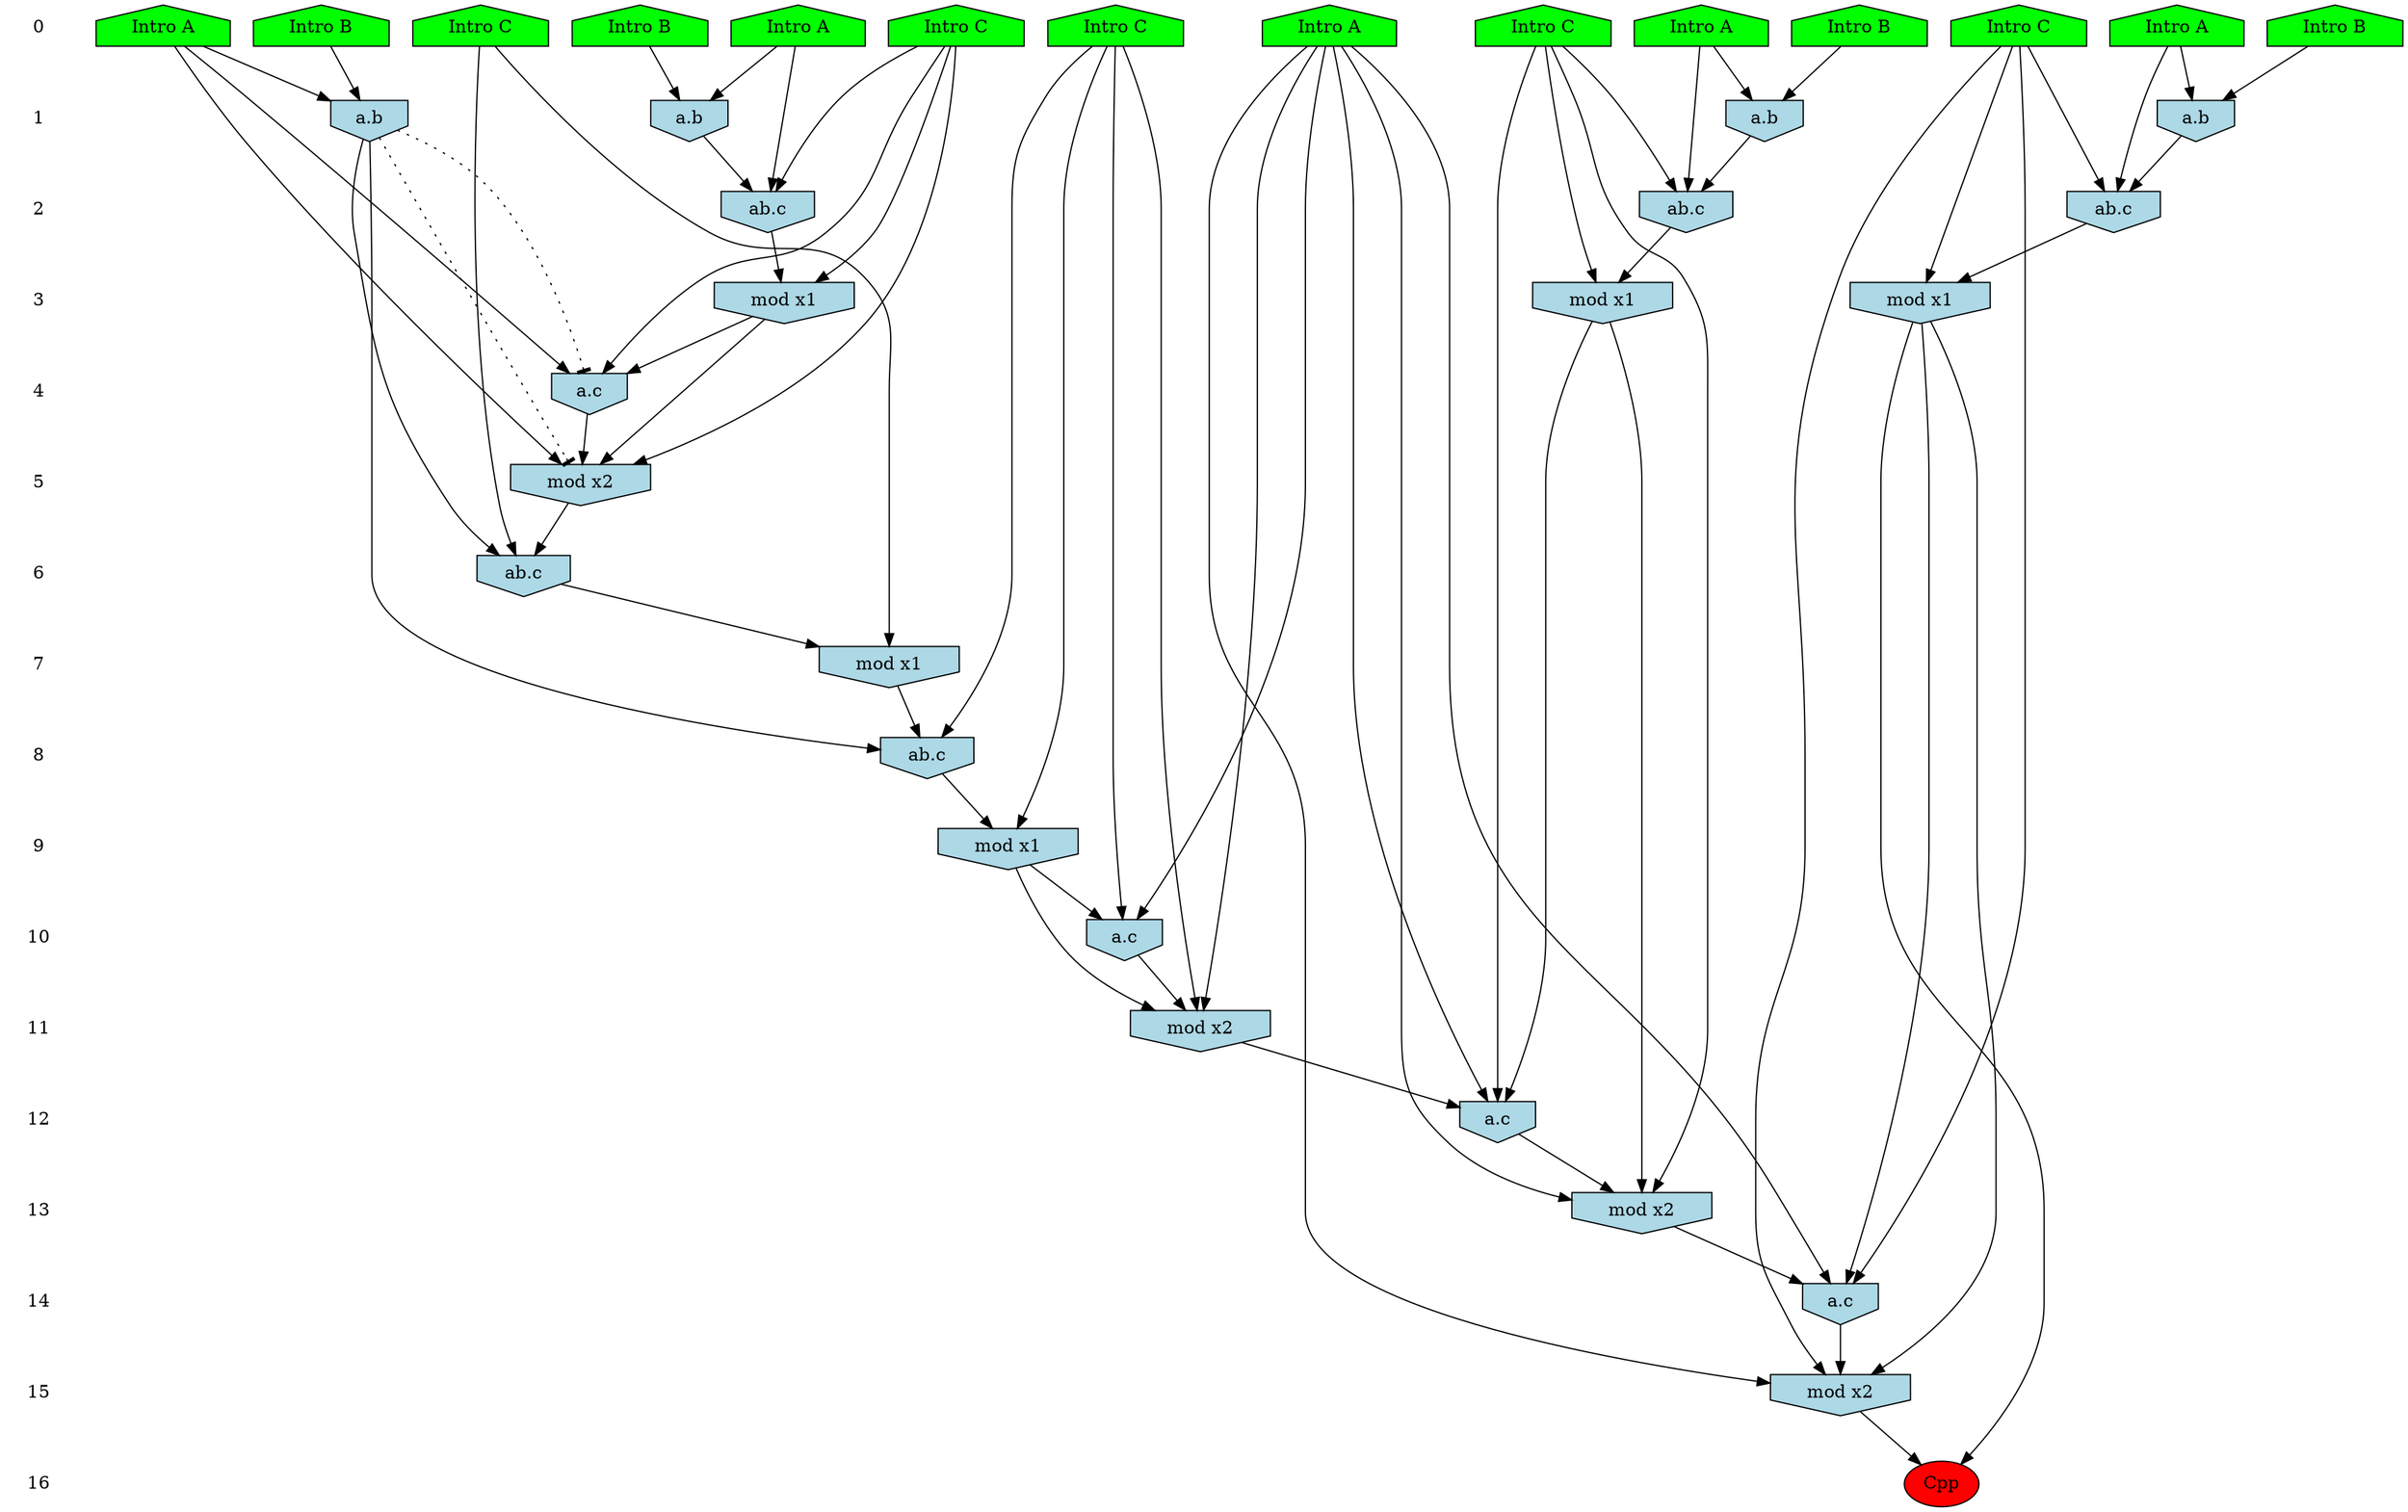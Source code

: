 /* Compression of 1 causal flows obtained in average at 1.353870E+01 t.u */
/* Compressed causal flows were: [2115] */
digraph G{
 ranksep=.5 ; 
{ rank = same ; "0" [shape=plaintext] ; node_1 [label ="Intro A", shape=house, style=filled, fillcolor=green] ;
node_2 [label ="Intro A", shape=house, style=filled, fillcolor=green] ;
node_3 [label ="Intro B", shape=house, style=filled, fillcolor=green] ;
node_4 [label ="Intro A", shape=house, style=filled, fillcolor=green] ;
node_5 [label ="Intro B", shape=house, style=filled, fillcolor=green] ;
node_6 [label ="Intro A", shape=house, style=filled, fillcolor=green] ;
node_7 [label ="Intro B", shape=house, style=filled, fillcolor=green] ;
node_8 [label ="Intro A", shape=house, style=filled, fillcolor=green] ;
node_9 [label ="Intro B", shape=house, style=filled, fillcolor=green] ;
node_10 [label ="Intro C", shape=house, style=filled, fillcolor=green] ;
node_11 [label ="Intro C", shape=house, style=filled, fillcolor=green] ;
node_12 [label ="Intro C", shape=house, style=filled, fillcolor=green] ;
node_13 [label ="Intro C", shape=house, style=filled, fillcolor=green] ;
node_14 [label ="Intro C", shape=house, style=filled, fillcolor=green] ;
}
{ rank = same ; "1" [shape=plaintext] ; node_15 [label="a.b", shape=invhouse, style=filled, fillcolor = lightblue] ;
node_16 [label="a.b", shape=invhouse, style=filled, fillcolor = lightblue] ;
node_23 [label="a.b", shape=invhouse, style=filled, fillcolor = lightblue] ;
node_29 [label="a.b", shape=invhouse, style=filled, fillcolor = lightblue] ;
}
{ rank = same ; "2" [shape=plaintext] ; node_17 [label="ab.c", shape=invhouse, style=filled, fillcolor = lightblue] ;
node_18 [label="ab.c", shape=invhouse, style=filled, fillcolor = lightblue] ;
node_30 [label="ab.c", shape=invhouse, style=filled, fillcolor = lightblue] ;
}
{ rank = same ; "3" [shape=plaintext] ; node_19 [label="mod x1", shape=invhouse, style=filled, fillcolor = lightblue] ;
node_20 [label="mod x1", shape=invhouse, style=filled, fillcolor = lightblue] ;
node_31 [label="mod x1", shape=invhouse, style=filled, fillcolor = lightblue] ;
}
{ rank = same ; "4" [shape=plaintext] ; node_21 [label="a.c", shape=invhouse, style=filled, fillcolor = lightblue] ;
}
{ rank = same ; "5" [shape=plaintext] ; node_22 [label="mod x2", shape=invhouse, style=filled, fillcolor = lightblue] ;
}
{ rank = same ; "6" [shape=plaintext] ; node_24 [label="ab.c", shape=invhouse, style=filled, fillcolor = lightblue] ;
}
{ rank = same ; "7" [shape=plaintext] ; node_25 [label="mod x1", shape=invhouse, style=filled, fillcolor = lightblue] ;
}
{ rank = same ; "8" [shape=plaintext] ; node_26 [label="ab.c", shape=invhouse, style=filled, fillcolor = lightblue] ;
}
{ rank = same ; "9" [shape=plaintext] ; node_27 [label="mod x1", shape=invhouse, style=filled, fillcolor = lightblue] ;
}
{ rank = same ; "10" [shape=plaintext] ; node_28 [label="a.c", shape=invhouse, style=filled, fillcolor = lightblue] ;
}
{ rank = same ; "11" [shape=plaintext] ; node_32 [label="mod x2", shape=invhouse, style=filled, fillcolor = lightblue] ;
}
{ rank = same ; "12" [shape=plaintext] ; node_33 [label="a.c", shape=invhouse, style=filled, fillcolor = lightblue] ;
}
{ rank = same ; "13" [shape=plaintext] ; node_34 [label="mod x2", shape=invhouse, style=filled, fillcolor = lightblue] ;
}
{ rank = same ; "14" [shape=plaintext] ; node_35 [label="a.c", shape=invhouse, style=filled, fillcolor = lightblue] ;
}
{ rank = same ; "15" [shape=plaintext] ; node_36 [label="mod x2", shape=invhouse, style=filled, fillcolor = lightblue] ;
}
{ rank = same ; "16" [shape=plaintext] ; node_37 [label ="Cpp", style=filled, fillcolor=red] ;
}
"0" -> "1" [style="invis"]; 
"1" -> "2" [style="invis"]; 
"2" -> "3" [style="invis"]; 
"3" -> "4" [style="invis"]; 
"4" -> "5" [style="invis"]; 
"5" -> "6" [style="invis"]; 
"6" -> "7" [style="invis"]; 
"7" -> "8" [style="invis"]; 
"8" -> "9" [style="invis"]; 
"9" -> "10" [style="invis"]; 
"10" -> "11" [style="invis"]; 
"11" -> "12" [style="invis"]; 
"12" -> "13" [style="invis"]; 
"13" -> "14" [style="invis"]; 
"14" -> "15" [style="invis"]; 
"15" -> "16" [style="invis"]; 
node_4 -> node_15
node_9 -> node_15
node_1 -> node_16
node_3 -> node_16
node_1 -> node_17
node_14 -> node_17
node_16 -> node_17
node_4 -> node_18
node_12 -> node_18
node_15 -> node_18
node_12 -> node_19
node_18 -> node_19
node_14 -> node_20
node_17 -> node_20
node_8 -> node_21
node_14 -> node_21
node_20 -> node_21
node_8 -> node_22
node_14 -> node_22
node_20 -> node_22
node_21 -> node_22
node_5 -> node_23
node_8 -> node_23
node_10 -> node_24
node_22 -> node_24
node_23 -> node_24
node_10 -> node_25
node_24 -> node_25
node_13 -> node_26
node_23 -> node_26
node_25 -> node_26
node_13 -> node_27
node_26 -> node_27
node_6 -> node_28
node_13 -> node_28
node_27 -> node_28
node_2 -> node_29
node_7 -> node_29
node_2 -> node_30
node_11 -> node_30
node_29 -> node_30
node_11 -> node_31
node_30 -> node_31
node_6 -> node_32
node_13 -> node_32
node_27 -> node_32
node_28 -> node_32
node_6 -> node_33
node_11 -> node_33
node_31 -> node_33
node_32 -> node_33
node_6 -> node_34
node_11 -> node_34
node_31 -> node_34
node_33 -> node_34
node_6 -> node_35
node_12 -> node_35
node_19 -> node_35
node_34 -> node_35
node_6 -> node_36
node_12 -> node_36
node_19 -> node_36
node_35 -> node_36
node_19 -> node_37
node_36 -> node_37
node_23 -> node_22 [style=dotted, arrowhead = tee] 
node_23 -> node_21 [style=dotted, arrowhead = tee] 
}
/*
 Dot generation time: 0.000172
*/